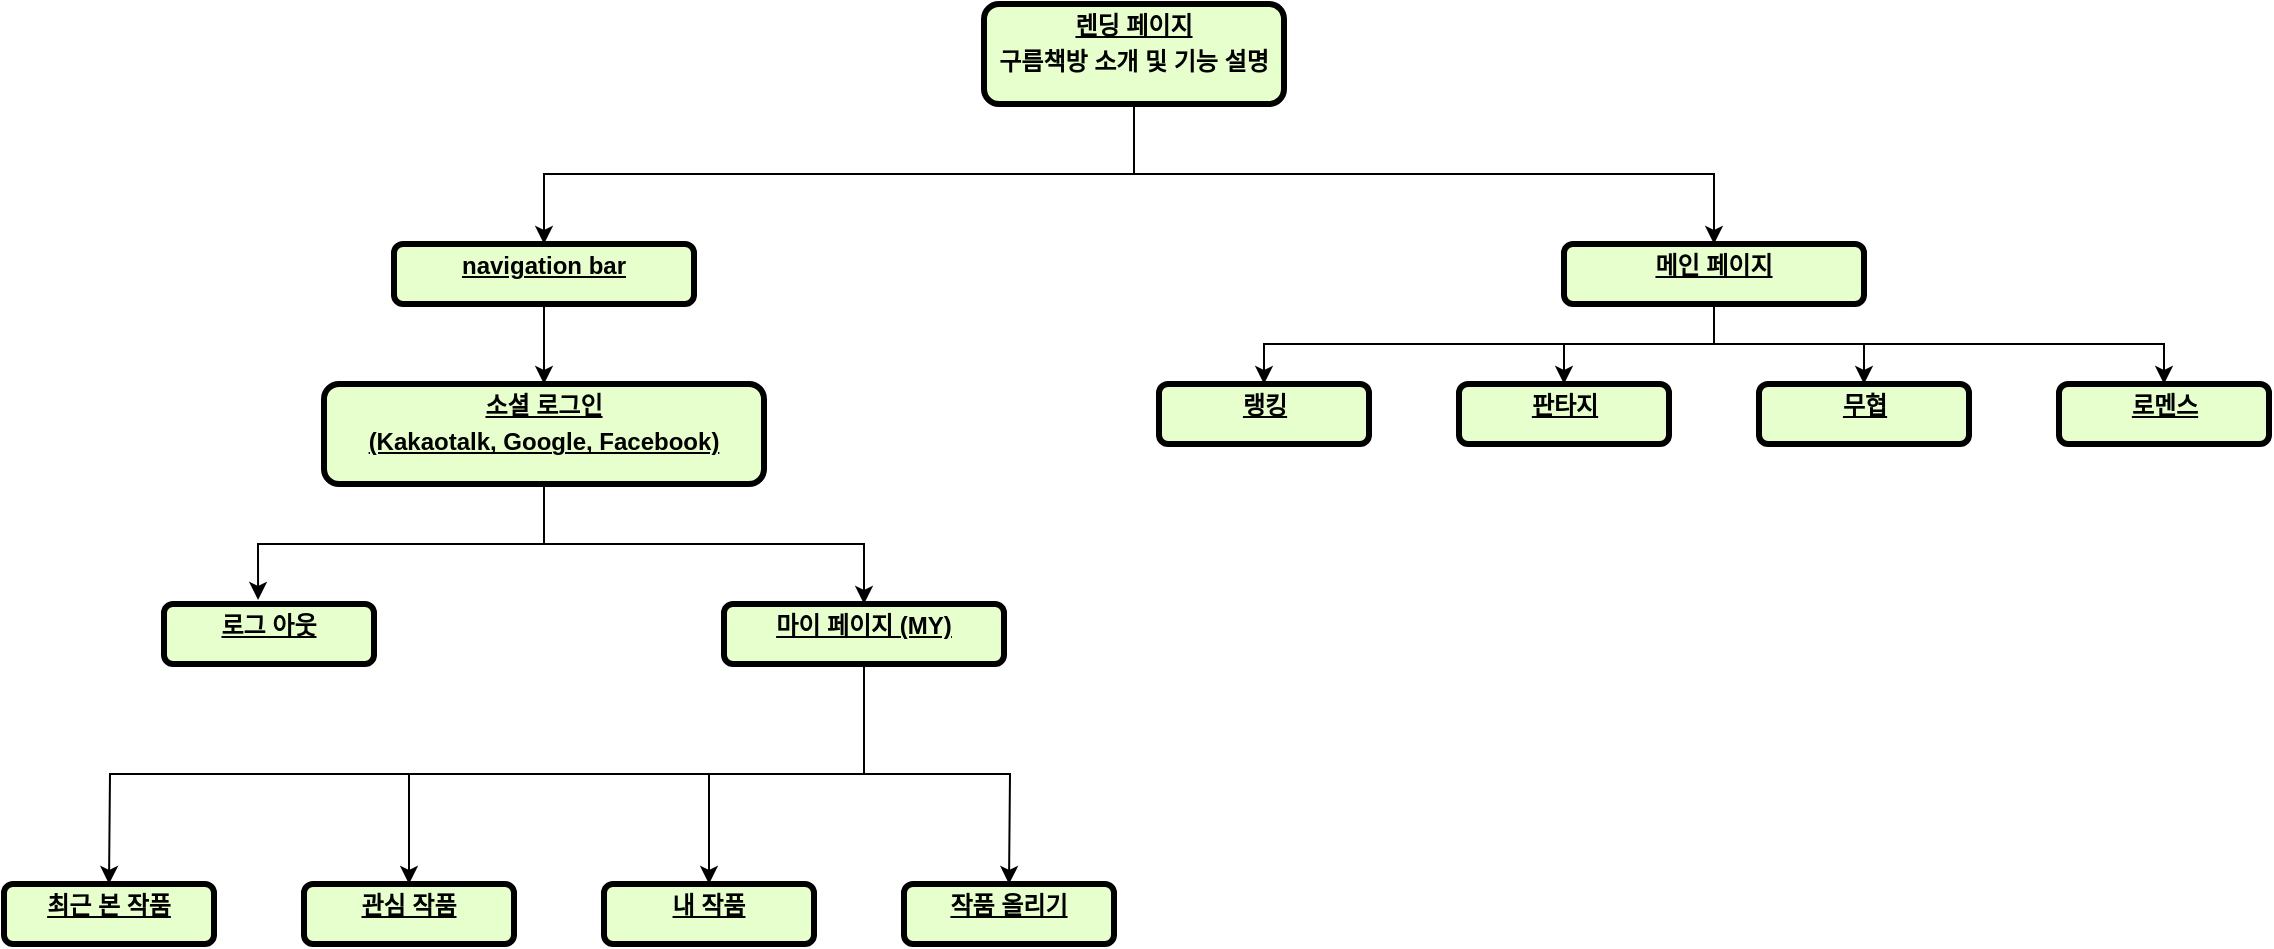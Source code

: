 <mxfile version="14.4.2" type="github">
  <diagram name="Page-1" id="c7558073-3199-34d8-9f00-42111426c3f3">
    <mxGraphModel dx="1074" dy="987" grid="1" gridSize="10" guides="1" tooltips="1" connect="1" arrows="1" fold="1" page="1" pageScale="1" pageWidth="1169" pageHeight="827" background="#ffffff" math="0" shadow="0">
      <root>
        <mxCell id="0" />
        <mxCell id="1" parent="0" />
        <mxCell id="M7rPKfQgBQblH7y-iEyT-141" style="edgeStyle=orthogonalEdgeStyle;rounded=0;orthogonalLoop=1;jettySize=auto;html=1;exitX=0.5;exitY=1;exitDx=0;exitDy=0;entryX=0.5;entryY=0;entryDx=0;entryDy=0;" edge="1" parent="1" source="6" target="M7rPKfQgBQblH7y-iEyT-106">
          <mxGeometry relative="1" as="geometry" />
        </mxCell>
        <mxCell id="M7rPKfQgBQblH7y-iEyT-142" style="edgeStyle=orthogonalEdgeStyle;rounded=0;orthogonalLoop=1;jettySize=auto;html=1;exitX=0.5;exitY=1;exitDx=0;exitDy=0;" edge="1" parent="1" source="6" target="M7rPKfQgBQblH7y-iEyT-137">
          <mxGeometry relative="1" as="geometry" />
        </mxCell>
        <mxCell id="6" value="&lt;p style=&quot;margin: 0px ; margin-top: 4px ; text-align: center ; text-decoration: underline&quot;&gt;렌딩 페이지&lt;/p&gt;&lt;p style=&quot;margin: 4px 0px 0px ; text-align: center&quot;&gt;구름책방 소개&amp;nbsp;및 기능 설명&lt;/p&gt;" style="verticalAlign=middle;align=center;overflow=fill;fontSize=12;fontFamily=Helvetica;html=1;rounded=1;fontStyle=1;strokeWidth=3;fillColor=#E6FFCC" parent="1" vertex="1">
          <mxGeometry x="510" y="40" width="150" height="50" as="geometry" />
        </mxCell>
        <mxCell id="M7rPKfQgBQblH7y-iEyT-136" style="edgeStyle=orthogonalEdgeStyle;rounded=0;orthogonalLoop=1;jettySize=auto;html=1;entryX=0.5;entryY=0;entryDx=0;entryDy=0;" edge="1" parent="1" source="M7rPKfQgBQblH7y-iEyT-106" target="M7rPKfQgBQblH7y-iEyT-108">
          <mxGeometry relative="1" as="geometry" />
        </mxCell>
        <mxCell id="M7rPKfQgBQblH7y-iEyT-106" value="&lt;p style=&quot;margin: 0px ; margin-top: 4px ; text-align: center ; text-decoration: underline&quot;&gt;&lt;span&gt;navigation bar&lt;/span&gt;&lt;br&gt;&lt;/p&gt;" style="verticalAlign=middle;align=center;overflow=fill;fontSize=12;fontFamily=Helvetica;html=1;rounded=1;fontStyle=1;strokeWidth=3;fillColor=#E6FFCC" vertex="1" parent="1">
          <mxGeometry x="215" y="160" width="150" height="30" as="geometry" />
        </mxCell>
        <mxCell id="M7rPKfQgBQblH7y-iEyT-130" style="edgeStyle=orthogonalEdgeStyle;rounded=0;orthogonalLoop=1;jettySize=auto;html=1;exitX=0.5;exitY=1;exitDx=0;exitDy=0;entryX=0.448;entryY=-0.067;entryDx=0;entryDy=0;entryPerimeter=0;" edge="1" parent="1" source="M7rPKfQgBQblH7y-iEyT-108" target="M7rPKfQgBQblH7y-iEyT-110">
          <mxGeometry relative="1" as="geometry" />
        </mxCell>
        <mxCell id="M7rPKfQgBQblH7y-iEyT-131" style="edgeStyle=orthogonalEdgeStyle;rounded=0;orthogonalLoop=1;jettySize=auto;html=1;exitX=0.5;exitY=1;exitDx=0;exitDy=0;entryX=0.5;entryY=0;entryDx=0;entryDy=0;" edge="1" parent="1" source="M7rPKfQgBQblH7y-iEyT-108" target="M7rPKfQgBQblH7y-iEyT-112">
          <mxGeometry relative="1" as="geometry" />
        </mxCell>
        <mxCell id="M7rPKfQgBQblH7y-iEyT-108" value="&lt;p style=&quot;margin: 0px ; margin-top: 4px ; text-align: center ; text-decoration: underline&quot;&gt;&lt;span&gt;소셜 로그인&lt;/span&gt;&lt;br&gt;&lt;/p&gt;&lt;p style=&quot;margin: 0px ; margin-top: 4px ; text-align: center ; text-decoration: underline&quot;&gt;(Kakaotalk, Google, Facebook)&lt;/p&gt;&lt;p style=&quot;margin: 0px ; margin-top: 4px ; text-align: center ; text-decoration: underline&quot;&gt;&lt;br&gt;&lt;/p&gt;" style="verticalAlign=middle;align=center;overflow=fill;fontSize=12;fontFamily=Helvetica;html=1;rounded=1;fontStyle=1;strokeWidth=3;fillColor=#E6FFCC" vertex="1" parent="1">
          <mxGeometry x="180" y="230" width="220" height="50" as="geometry" />
        </mxCell>
        <mxCell id="M7rPKfQgBQblH7y-iEyT-110" value="&lt;p style=&quot;margin: 0px ; margin-top: 4px ; text-align: center ; text-decoration: underline&quot;&gt;&lt;span&gt;로그 아웃&lt;/span&gt;&lt;br&gt;&lt;/p&gt;" style="verticalAlign=middle;align=center;overflow=fill;fontSize=12;fontFamily=Helvetica;html=1;rounded=1;fontStyle=1;strokeWidth=3;fillColor=#E6FFCC" vertex="1" parent="1">
          <mxGeometry x="100" y="340" width="105" height="30" as="geometry" />
        </mxCell>
        <mxCell id="M7rPKfQgBQblH7y-iEyT-125" style="edgeStyle=orthogonalEdgeStyle;rounded=0;orthogonalLoop=1;jettySize=auto;html=1;exitX=0.5;exitY=1;exitDx=0;exitDy=0;" edge="1" parent="1" source="M7rPKfQgBQblH7y-iEyT-112">
          <mxGeometry relative="1" as="geometry">
            <mxPoint x="522.5" y="480" as="targetPoint" />
          </mxGeometry>
        </mxCell>
        <mxCell id="M7rPKfQgBQblH7y-iEyT-126" style="edgeStyle=orthogonalEdgeStyle;rounded=0;orthogonalLoop=1;jettySize=auto;html=1;exitX=0.5;exitY=1;exitDx=0;exitDy=0;entryX=0.5;entryY=0;entryDx=0;entryDy=0;" edge="1" parent="1" source="M7rPKfQgBQblH7y-iEyT-112" target="M7rPKfQgBQblH7y-iEyT-119">
          <mxGeometry relative="1" as="geometry" />
        </mxCell>
        <mxCell id="M7rPKfQgBQblH7y-iEyT-127" style="edgeStyle=orthogonalEdgeStyle;rounded=0;orthogonalLoop=1;jettySize=auto;html=1;exitX=0.5;exitY=1;exitDx=0;exitDy=0;entryX=0.5;entryY=0;entryDx=0;entryDy=0;" edge="1" parent="1" source="M7rPKfQgBQblH7y-iEyT-112" target="M7rPKfQgBQblH7y-iEyT-118">
          <mxGeometry relative="1" as="geometry" />
        </mxCell>
        <mxCell id="M7rPKfQgBQblH7y-iEyT-128" style="edgeStyle=orthogonalEdgeStyle;rounded=0;orthogonalLoop=1;jettySize=auto;html=1;exitX=0.5;exitY=1;exitDx=0;exitDy=0;entryX=0.5;entryY=0;entryDx=0;entryDy=0;" edge="1" parent="1" source="M7rPKfQgBQblH7y-iEyT-112">
          <mxGeometry relative="1" as="geometry">
            <mxPoint x="72.5" y="480" as="targetPoint" />
          </mxGeometry>
        </mxCell>
        <mxCell id="M7rPKfQgBQblH7y-iEyT-112" value="&lt;p style=&quot;margin: 0px ; margin-top: 4px ; text-align: center ; text-decoration: underline&quot;&gt;마이 페이지 (MY)&lt;/p&gt;" style="verticalAlign=middle;align=center;overflow=fill;fontSize=12;fontFamily=Helvetica;html=1;rounded=1;fontStyle=1;strokeWidth=3;fillColor=#E6FFCC" vertex="1" parent="1">
          <mxGeometry x="380" y="340" width="140" height="30" as="geometry" />
        </mxCell>
        <mxCell id="M7rPKfQgBQblH7y-iEyT-117" value="&lt;p style=&quot;margin: 0px ; margin-top: 4px ; text-align: center ; text-decoration: underline&quot;&gt;최근 본 작품&lt;/p&gt;" style="verticalAlign=middle;align=center;overflow=fill;fontSize=12;fontFamily=Helvetica;html=1;rounded=1;fontStyle=1;strokeWidth=3;fillColor=#E6FFCC" vertex="1" parent="1">
          <mxGeometry x="20" y="480" width="105" height="30" as="geometry" />
        </mxCell>
        <mxCell id="M7rPKfQgBQblH7y-iEyT-118" value="&lt;p style=&quot;margin: 0px ; margin-top: 4px ; text-align: center ; text-decoration: underline&quot;&gt;관심 작품&lt;/p&gt;" style="verticalAlign=middle;align=center;overflow=fill;fontSize=12;fontFamily=Helvetica;html=1;rounded=1;fontStyle=1;strokeWidth=3;fillColor=#E6FFCC" vertex="1" parent="1">
          <mxGeometry x="170" y="480" width="105" height="30" as="geometry" />
        </mxCell>
        <mxCell id="M7rPKfQgBQblH7y-iEyT-119" value="&lt;p style=&quot;margin: 0px ; margin-top: 4px ; text-align: center ; text-decoration: underline&quot;&gt;내 작품&lt;/p&gt;" style="verticalAlign=middle;align=center;overflow=fill;fontSize=12;fontFamily=Helvetica;html=1;rounded=1;fontStyle=1;strokeWidth=3;fillColor=#E6FFCC" vertex="1" parent="1">
          <mxGeometry x="320" y="480" width="105" height="30" as="geometry" />
        </mxCell>
        <mxCell id="M7rPKfQgBQblH7y-iEyT-121" value="&lt;p style=&quot;margin: 0px ; margin-top: 4px ; text-align: center ; text-decoration: underline&quot;&gt;작품 올리기&lt;/p&gt;" style="verticalAlign=middle;align=center;overflow=fill;fontSize=12;fontFamily=Helvetica;html=1;rounded=1;fontStyle=1;strokeWidth=3;fillColor=#E6FFCC" vertex="1" parent="1">
          <mxGeometry x="470" y="480" width="105" height="30" as="geometry" />
        </mxCell>
        <mxCell id="M7rPKfQgBQblH7y-iEyT-147" style="edgeStyle=orthogonalEdgeStyle;rounded=0;orthogonalLoop=1;jettySize=auto;html=1;exitX=0.5;exitY=1;exitDx=0;exitDy=0;" edge="1" parent="1" source="M7rPKfQgBQblH7y-iEyT-137" target="M7rPKfQgBQblH7y-iEyT-143">
          <mxGeometry relative="1" as="geometry" />
        </mxCell>
        <mxCell id="M7rPKfQgBQblH7y-iEyT-148" style="edgeStyle=orthogonalEdgeStyle;rounded=0;orthogonalLoop=1;jettySize=auto;html=1;exitX=0.5;exitY=1;exitDx=0;exitDy=0;entryX=0.5;entryY=0;entryDx=0;entryDy=0;" edge="1" parent="1" source="M7rPKfQgBQblH7y-iEyT-137" target="M7rPKfQgBQblH7y-iEyT-144">
          <mxGeometry relative="1" as="geometry" />
        </mxCell>
        <mxCell id="M7rPKfQgBQblH7y-iEyT-149" style="edgeStyle=orthogonalEdgeStyle;rounded=0;orthogonalLoop=1;jettySize=auto;html=1;exitX=0.5;exitY=1;exitDx=0;exitDy=0;entryX=0.5;entryY=0;entryDx=0;entryDy=0;" edge="1" parent="1" source="M7rPKfQgBQblH7y-iEyT-137" target="M7rPKfQgBQblH7y-iEyT-145">
          <mxGeometry relative="1" as="geometry" />
        </mxCell>
        <mxCell id="M7rPKfQgBQblH7y-iEyT-150" style="edgeStyle=orthogonalEdgeStyle;rounded=0;orthogonalLoop=1;jettySize=auto;html=1;exitX=0.5;exitY=1;exitDx=0;exitDy=0;" edge="1" parent="1" source="M7rPKfQgBQblH7y-iEyT-137" target="M7rPKfQgBQblH7y-iEyT-146">
          <mxGeometry relative="1" as="geometry" />
        </mxCell>
        <mxCell id="M7rPKfQgBQblH7y-iEyT-137" value="&lt;p style=&quot;margin: 0px ; margin-top: 4px ; text-align: center ; text-decoration: underline&quot;&gt;&lt;span&gt;메인 페이지&lt;/span&gt;&lt;br&gt;&lt;/p&gt;" style="verticalAlign=middle;align=center;overflow=fill;fontSize=12;fontFamily=Helvetica;html=1;rounded=1;fontStyle=1;strokeWidth=3;fillColor=#E6FFCC" vertex="1" parent="1">
          <mxGeometry x="800" y="160" width="150" height="30" as="geometry" />
        </mxCell>
        <mxCell id="M7rPKfQgBQblH7y-iEyT-143" value="&lt;p style=&quot;margin: 0px ; margin-top: 4px ; text-align: center ; text-decoration: underline&quot;&gt;랭킹&lt;/p&gt;" style="verticalAlign=middle;align=center;overflow=fill;fontSize=12;fontFamily=Helvetica;html=1;rounded=1;fontStyle=1;strokeWidth=3;fillColor=#E6FFCC" vertex="1" parent="1">
          <mxGeometry x="597.5" y="230" width="105" height="30" as="geometry" />
        </mxCell>
        <mxCell id="M7rPKfQgBQblH7y-iEyT-144" value="&lt;p style=&quot;margin: 0px ; margin-top: 4px ; text-align: center ; text-decoration: underline&quot;&gt;판타지&lt;/p&gt;" style="verticalAlign=middle;align=center;overflow=fill;fontSize=12;fontFamily=Helvetica;html=1;rounded=1;fontStyle=1;strokeWidth=3;fillColor=#E6FFCC" vertex="1" parent="1">
          <mxGeometry x="747.5" y="230" width="105" height="30" as="geometry" />
        </mxCell>
        <mxCell id="M7rPKfQgBQblH7y-iEyT-145" value="&lt;p style=&quot;margin: 0px ; margin-top: 4px ; text-align: center ; text-decoration: underline&quot;&gt;무협&lt;/p&gt;" style="verticalAlign=middle;align=center;overflow=fill;fontSize=12;fontFamily=Helvetica;html=1;rounded=1;fontStyle=1;strokeWidth=3;fillColor=#E6FFCC" vertex="1" parent="1">
          <mxGeometry x="897.5" y="230" width="105" height="30" as="geometry" />
        </mxCell>
        <mxCell id="M7rPKfQgBQblH7y-iEyT-146" value="&lt;p style=&quot;margin: 0px ; margin-top: 4px ; text-align: center ; text-decoration: underline&quot;&gt;로멘스&lt;/p&gt;" style="verticalAlign=middle;align=center;overflow=fill;fontSize=12;fontFamily=Helvetica;html=1;rounded=1;fontStyle=1;strokeWidth=3;fillColor=#E6FFCC" vertex="1" parent="1">
          <mxGeometry x="1047.5" y="230" width="105" height="30" as="geometry" />
        </mxCell>
      </root>
    </mxGraphModel>
  </diagram>
</mxfile>
